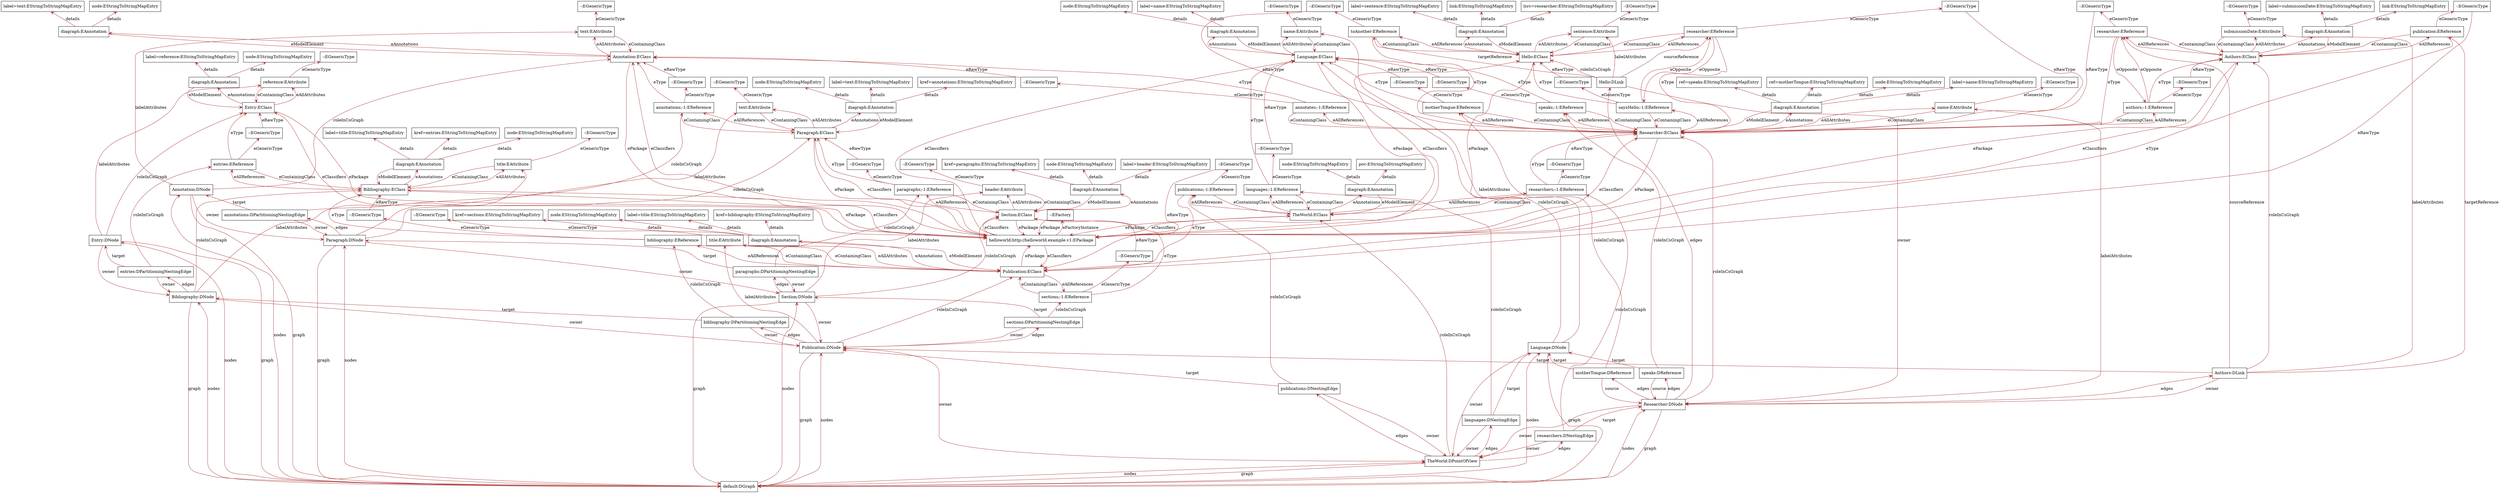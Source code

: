 digraph diagraph {    rankdir=BT  node [shape=box, color=black] 
id23141412 [  shape="box"  label= "default:DGraph" ]
id8302170 [  shape="box"  label= "TheWorld:DPointOfView" ]
id19945951 [  shape="box"  label= "TheWorld:EClass" ]
id5213859 [  shape="box"  label= "diagraph:EAnnotation" ]
id18709978 [  shape="box"  label= "node:EStringToStringMapEntry" ]
id20023635 [  shape="box"  label= "pov:EStringToStringMapEntry" ]
id6575534 [  shape="box"  label= "helloworld;http://helloworld.example.v1:EPackage" ]
id19838750 [  shape="box"  label= "-:EFactory" ]
id19316843 [  shape="box"  label= "languages;-1:EReference" ]
id25420041 [  shape="box"  label= "Language:EClass" ]
id33038992 [  shape="box"  label= "diagraph:EAnnotation" ]
id27604631 [  shape="box"  label= "node:EStringToStringMapEntry" ]
id27469994 [  shape="box"  label= "label=name:EStringToStringMapEntry" ]
id19065033 [  shape="box"  label= "name:EAttribute" ]
id12761323 [  shape="box"  label= "-:EGenericType" ]
id19607627 [  shape="box"  label= "Researcher:EClass" ]
id33185050 [  shape="box"  label= "diagraph:EAnnotation" ]
id32931579 [  shape="box"  label= "node:EStringToStringMapEntry" ]
id700549 [  shape="box"  label= "label=name:EStringToStringMapEntry" ]
id30076111 [  shape="box"  label= "ref=speaks:EStringToStringMapEntry" ]
id25235477 [  shape="box"  label= "ref=motherTongue:EStringToStringMapEntry" ]
id7313359 [  shape="box"  label= "Hello:EClass" ]
id4648746 [  shape="box"  label= "diagraph:EAnnotation" ]
id16772381 [  shape="box"  label= "link:EStringToStringMapEntry" ]
id2633557 [  shape="box"  label= "lsrc=researcher:EStringToStringMapEntry" ]
id3906690 [  shape="box"  label= "label=sentence:EStringToStringMapEntry" ]
id5742980 [  shape="box"  label= "Publication:EClass" ]
id27282736 [  shape="box"  label= "diagraph:EAnnotation" ]
id19637975 [  shape="box"  label= "node:EStringToStringMapEntry" ]
id14069108 [  shape="box"  label= "label=title:EStringToStringMapEntry" ]
id1423840 [  shape="box"  label= "kref=bibliography:EStringToStringMapEntry" ]
id6175440 [  shape="box"  label= "kref=sections:EStringToStringMapEntry" ]
id19723987 [  shape="box"  label= "Section:EClass" ]
id6768254 [  shape="box"  label= "diagraph:EAnnotation" ]
id4536570 [  shape="box"  label= "node:EStringToStringMapEntry" ]
id10464884 [  shape="box"  label= "label=header:EStringToStringMapEntry" ]
id24543902 [  shape="box"  label= "kref=paragraphs:EStringToStringMapEntry" ]
id16828278 [  shape="box"  label= "Paragraph:EClass" ]
id24733257 [  shape="box"  label= "diagraph:EAnnotation" ]
id19547764 [  shape="box"  label= "node:EStringToStringMapEntry" ]
id7832554 [  shape="box"  label= "label=text:EStringToStringMapEntry" ]
id7702079 [  shape="box"  label= "kref=annotations:EStringToStringMapEntry" ]
id2561149 [  shape="box"  label= "Authors:EClass" ]
id29411507 [  shape="box"  label= "diagraph:EAnnotation" ]
id28870041 [  shape="box"  label= "link:EStringToStringMapEntry" ]
id21694431 [  shape="box"  label= "label=submissionDate:EStringToStringMapEntry" ]
id28461256 [  shape="box"  label= "Annotation:EClass" ]
id15847288 [  shape="box"  label= "diagraph:EAnnotation" ]
id23854573 [  shape="box"  label= "node:EStringToStringMapEntry" ]
id15462414 [  shape="box"  label= "label=text:EStringToStringMapEntry" ]
id29909270 [  shape="box"  label= "Bibliography:EClass" ]
id31283416 [  shape="box"  label= "diagraph:EAnnotation" ]
id15982150 [  shape="box"  label= "node:EStringToStringMapEntry" ]
id8776731 [  shape="box"  label= "label=title:EStringToStringMapEntry" ]
id5245418 [  shape="box"  label= "kref=entries:EStringToStringMapEntry" ]
id6162159 [  shape="box"  label= "Entry:EClass" ]
id12248553 [  shape="box"  label= "diagraph:EAnnotation" ]
id4998187 [  shape="box"  label= "node:EStringToStringMapEntry" ]
id17798257 [  shape="box"  label= "label=reference:EStringToStringMapEntry" ]
id644373 [  shape="box"  label= "reference:EAttribute" ]
id31104730 [  shape="box"  label= "-:EGenericType" ]
id6675333 [  shape="box"  label= "title:EAttribute" ]
id32706215 [  shape="box"  label= "-:EGenericType" ]
id32847724 [  shape="box"  label= "entries:EReference" ]
id4650736 [  shape="box"  label= "-:EGenericType" ]
id31649197 [  shape="box"  label= "text:EAttribute" ]
id16664142 [  shape="box"  label= "-:EGenericType" ]
id29458266 [  shape="box"  label= "submissionDate:EAttribute" ]
id28948141 [  shape="box"  label= "-:EGenericType" ]
id24667963 [  shape="box"  label= "publication:EReference" ]
id28309169 [  shape="box"  label= "title:EAttribute" ]
id25698283 [  shape="box"  label= "-:EGenericType" ]
id23919367 [  shape="box"  label= "sections;-1:EReference" ]
id30705996 [  shape="box"  label= "header:EAttribute" ]
id31961965 [  shape="box"  label= "-:EGenericType" ]
id8514003 [  shape="box"  label= "paragraphs;-1:EReference" ]
id18760944 [  shape="box"  label= "text:EAttribute" ]
id11857510 [  shape="box"  label= "-:EGenericType" ]
id4188450 [  shape="box"  label= "annotations;-1:EReference" ]
id9402691 [  shape="box"  label= "-:EGenericType" ]
id23212937 [  shape="box"  label= "-:EGenericType" ]
id2457779 [  shape="box"  label= "-:EGenericType" ]
id23199213 [  shape="box"  label= "bibliography:EReference" ]
id18693853 [  shape="box"  label= "-:EGenericType" ]
id17447266 [  shape="box"  label= "-:EGenericType" ]
id4027479 [  shape="box"  label= "researcher:EReference" ]
id32352163 [  shape="box"  label= "name:EAttribute" ]
id10554704 [  shape="box"  label= "-:EGenericType" ]
id4641925 [  shape="box"  label= "saysHello;-1:EReference" ]
id2790403 [  shape="box"  label= "sentence:EAttribute" ]
id24197364 [  shape="box"  label= "-:EGenericType" ]
id22770667 [  shape="box"  label= "toAnother:EReference" ]
id26795807 [  shape="box"  label= "motherTongue:EReference" ]
id5393177 [  shape="box"  label= "-:EGenericType" ]
id12611877 [  shape="box"  label= "speaks;-1:EReference" ]
id4470681 [  shape="box"  label= "-:EGenericType" ]
id6851307 [  shape="box"  label= "authors;-1:EReference" ]
id10371282 [  shape="box"  label= "-:EGenericType" ]
id28428664 [  shape="box"  label= "annotates;-1:EReference" ]
id19008539 [  shape="box"  label= "-:EGenericType" ]
id4768574 [  shape="box"  label= "-:EGenericType" ]
id17456183 [  shape="box"  label= "-:EGenericType" ]
id19680659 [  shape="box"  label= "researcher:EReference" ]
id26800268 [  shape="box"  label= "-:EGenericType" ]
id30967688 [  shape="box"  label= "-:EGenericType" ]
id11152412 [  shape="box"  label= "-:EGenericType" ]
id8023684 [  shape="box"  label= "researchers;-1:EReference" ]
id3539560 [  shape="box"  label= "-:EGenericType" ]
id9436934 [  shape="box"  label= "publications;-1:EReference" ]
id30934332 [  shape="box"  label= "-:EGenericType" ]
id20955323 [  shape="box"  label= "languages:DNestingEdge" ]
id8801067 [  shape="box"  label= "researchers:DNestingEdge" ]
id11610274 [  shape="box"  label= "publications:DNestingEdge" ]
id2508535 [  shape="box"  label= "Language:DNode" ]
id6129295 [  shape="box"  label= "Researcher:DNode" ]
id14869148 [  shape="box"  label= "Hello:DLink" ]
id25915973 [  shape="box"  label= "Authors:DLink" ]
id33240770 [  shape="box"  label= "speaks:DReference" ]
id29889322 [  shape="box"  label= "motherTongue:DReference" ]
id885623 [  shape="box"  label= "Publication:DNode" ]
id6436242 [  shape="box"  label= "bibliography:DPartitioningNestingEdge" ]
id27985270 [  shape="box"  label= "sections:DPartitioningNestingEdge" ]
id16803043 [  shape="box"  label= "Section:DNode" ]
id15976046 [  shape="box"  label= "paragraphs:DPartitioningNestingEdge" ]
id2773403 [  shape="box"  label= "Paragraph:DNode" ]
id6853776 [  shape="box"  label= "annotations:DPartitioningNestingEdge" ]
id21789789 [  shape="box"  label= "Annotation:DNode" ]
id23659532 [  shape="box"  label= "Bibliography:DNode" ]
id32604499 [  shape="box"  label= "entries:DPartitioningNestingEdge" ]
id24583853 [  shape="box"  label= "Entry:DNode" ]
id23141412 -> id8302170 [color=brown,arrowhead="vee",arrowsize="1" ,label="nodes"];
id8302170 -> id19945951 [color=brown,arrowhead="vee",arrowsize="1" ,label="roleInCsGraph"];
id19945951 -> id5213859 [color=brown,arrowhead="vee",arrowsize="1" ,label="eAnnotations"];
id5213859 -> id18709978 [color=brown,arrowhead="vee",arrowsize="1" ,label="details"];
id5213859 -> id20023635 [color=brown,arrowhead="vee",arrowsize="1" ,label="details"];
id5213859 -> id19945951 [color=brown,arrowhead="vee",arrowsize="1" ,label="eModelElement"];
id19945951 -> id6575534 [color=brown,arrowhead="vee",arrowsize="1" ,label="ePackage"];
id6575534 -> id19838750 [color=brown,arrowhead="vee",arrowsize="1" ,label="eFactoryInstance"];
id19838750 -> id6575534 [color=brown,arrowhead="vee",arrowsize="1" ,label="ePackage"];
id6575534 -> id19945951 [color=brown,arrowhead="vee",arrowsize="1" ,label="eClassifiers"];
id19945951 -> id19316843 [color=brown,arrowhead="vee",arrowsize="1" ,label="eAllReferences"];
id19316843 -> id25420041 [color=brown,arrowhead="vee",arrowsize="1" ,label="eType"];
id25420041 -> id33038992 [color=brown,arrowhead="vee",arrowsize="1" ,label="eAnnotations"];
id33038992 -> id27604631 [color=brown,arrowhead="vee",arrowsize="1" ,label="details"];
id33038992 -> id27469994 [color=brown,arrowhead="vee",arrowsize="1" ,label="details"];
id33038992 -> id25420041 [color=brown,arrowhead="vee",arrowsize="1" ,label="eModelElement"];
id25420041 -> id6575534 [color=brown,arrowhead="vee",arrowsize="1" ,label="ePackage"];
id6575534 -> id25420041 [color=brown,arrowhead="vee",arrowsize="1" ,label="eClassifiers"];
id25420041 -> id19065033 [color=brown,arrowhead="vee",arrowsize="1" ,label="eAllAttributes"];
id19065033 -> id12761323 [color=brown,arrowhead="vee",arrowsize="1" ,label="eGenericType"];
id19065033 -> id25420041 [color=brown,arrowhead="vee",arrowsize="1" ,label="eContainingClass"];
id6575534 -> id19607627 [color=brown,arrowhead="vee",arrowsize="1" ,label="eClassifiers"];
id19607627 -> id33185050 [color=brown,arrowhead="vee",arrowsize="1" ,label="eAnnotations"];
id33185050 -> id32931579 [color=brown,arrowhead="vee",arrowsize="1" ,label="details"];
id33185050 -> id700549 [color=brown,arrowhead="vee",arrowsize="1" ,label="details"];
id33185050 -> id30076111 [color=brown,arrowhead="vee",arrowsize="1" ,label="details"];
id33185050 -> id25235477 [color=brown,arrowhead="vee",arrowsize="1" ,label="details"];
id33185050 -> id19607627 [color=brown,arrowhead="vee",arrowsize="1" ,label="eModelElement"];
id19607627 -> id6575534 [color=brown,arrowhead="vee",arrowsize="1" ,label="ePackage"];
id6575534 -> id7313359 [color=brown,arrowhead="vee",arrowsize="1" ,label="eClassifiers"];
id7313359 -> id4648746 [color=brown,arrowhead="vee",arrowsize="1" ,label="eAnnotations"];
id4648746 -> id16772381 [color=brown,arrowhead="vee",arrowsize="1" ,label="details"];
id4648746 -> id2633557 [color=brown,arrowhead="vee",arrowsize="1" ,label="details"];
id4648746 -> id3906690 [color=brown,arrowhead="vee",arrowsize="1" ,label="details"];
id4648746 -> id7313359 [color=brown,arrowhead="vee",arrowsize="1" ,label="eModelElement"];
id7313359 -> id6575534 [color=brown,arrowhead="vee",arrowsize="1" ,label="ePackage"];
id6575534 -> id5742980 [color=brown,arrowhead="vee",arrowsize="1" ,label="eClassifiers"];
id5742980 -> id27282736 [color=brown,arrowhead="vee",arrowsize="1" ,label="eAnnotations"];
id27282736 -> id19637975 [color=brown,arrowhead="vee",arrowsize="1" ,label="details"];
id27282736 -> id14069108 [color=brown,arrowhead="vee",arrowsize="1" ,label="details"];
id27282736 -> id1423840 [color=brown,arrowhead="vee",arrowsize="1" ,label="details"];
id27282736 -> id6175440 [color=brown,arrowhead="vee",arrowsize="1" ,label="details"];
id27282736 -> id5742980 [color=brown,arrowhead="vee",arrowsize="1" ,label="eModelElement"];
id5742980 -> id6575534 [color=brown,arrowhead="vee",arrowsize="1" ,label="ePackage"];
id6575534 -> id19723987 [color=brown,arrowhead="vee",arrowsize="1" ,label="eClassifiers"];
id19723987 -> id6768254 [color=brown,arrowhead="vee",arrowsize="1" ,label="eAnnotations"];
id6768254 -> id4536570 [color=brown,arrowhead="vee",arrowsize="1" ,label="details"];
id6768254 -> id10464884 [color=brown,arrowhead="vee",arrowsize="1" ,label="details"];
id6768254 -> id24543902 [color=brown,arrowhead="vee",arrowsize="1" ,label="details"];
id6768254 -> id19723987 [color=brown,arrowhead="vee",arrowsize="1" ,label="eModelElement"];
id19723987 -> id6575534 [color=brown,arrowhead="vee",arrowsize="1" ,label="ePackage"];
id6575534 -> id16828278 [color=brown,arrowhead="vee",arrowsize="1" ,label="eClassifiers"];
id16828278 -> id24733257 [color=brown,arrowhead="vee",arrowsize="1" ,label="eAnnotations"];
id24733257 -> id19547764 [color=brown,arrowhead="vee",arrowsize="1" ,label="details"];
id24733257 -> id7832554 [color=brown,arrowhead="vee",arrowsize="1" ,label="details"];
id24733257 -> id7702079 [color=brown,arrowhead="vee",arrowsize="1" ,label="details"];
id24733257 -> id16828278 [color=brown,arrowhead="vee",arrowsize="1" ,label="eModelElement"];
id16828278 -> id6575534 [color=brown,arrowhead="vee",arrowsize="1" ,label="ePackage"];
id6575534 -> id2561149 [color=brown,arrowhead="vee",arrowsize="1" ,label="eClassifiers"];
id2561149 -> id29411507 [color=brown,arrowhead="vee",arrowsize="1" ,label="eAnnotations"];
id29411507 -> id28870041 [color=brown,arrowhead="vee",arrowsize="1" ,label="details"];
id29411507 -> id21694431 [color=brown,arrowhead="vee",arrowsize="1" ,label="details"];
id29411507 -> id2561149 [color=brown,arrowhead="vee",arrowsize="1" ,label="eModelElement"];
id2561149 -> id6575534 [color=brown,arrowhead="vee",arrowsize="1" ,label="ePackage"];
id6575534 -> id28461256 [color=brown,arrowhead="vee",arrowsize="1" ,label="eClassifiers"];
id28461256 -> id15847288 [color=brown,arrowhead="vee",arrowsize="1" ,label="eAnnotations"];
id15847288 -> id23854573 [color=brown,arrowhead="vee",arrowsize="1" ,label="details"];
id15847288 -> id15462414 [color=brown,arrowhead="vee",arrowsize="1" ,label="details"];
id15847288 -> id28461256 [color=brown,arrowhead="vee",arrowsize="1" ,label="eModelElement"];
id28461256 -> id6575534 [color=brown,arrowhead="vee",arrowsize="1" ,label="ePackage"];
id6575534 -> id29909270 [color=brown,arrowhead="vee",arrowsize="1" ,label="eClassifiers"];
id29909270 -> id31283416 [color=brown,arrowhead="vee",arrowsize="1" ,label="eAnnotations"];
id31283416 -> id15982150 [color=brown,arrowhead="vee",arrowsize="1" ,label="details"];
id31283416 -> id8776731 [color=brown,arrowhead="vee",arrowsize="1" ,label="details"];
id31283416 -> id5245418 [color=brown,arrowhead="vee",arrowsize="1" ,label="details"];
id31283416 -> id29909270 [color=brown,arrowhead="vee",arrowsize="1" ,label="eModelElement"];
id29909270 -> id6575534 [color=brown,arrowhead="vee",arrowsize="1" ,label="ePackage"];
id6575534 -> id6162159 [color=brown,arrowhead="vee",arrowsize="1" ,label="eClassifiers"];
id6162159 -> id12248553 [color=brown,arrowhead="vee",arrowsize="1" ,label="eAnnotations"];
id12248553 -> id4998187 [color=brown,arrowhead="vee",arrowsize="1" ,label="details"];
id12248553 -> id17798257 [color=brown,arrowhead="vee",arrowsize="1" ,label="details"];
id12248553 -> id6162159 [color=brown,arrowhead="vee",arrowsize="1" ,label="eModelElement"];
id6162159 -> id6575534 [color=brown,arrowhead="vee",arrowsize="1" ,label="ePackage"];
id6162159 -> id644373 [color=brown,arrowhead="vee",arrowsize="1" ,label="eAllAttributes"];
id644373 -> id31104730 [color=brown,arrowhead="vee",arrowsize="1" ,label="eGenericType"];
id644373 -> id6162159 [color=brown,arrowhead="vee",arrowsize="1" ,label="eContainingClass"];
id29909270 -> id6675333 [color=brown,arrowhead="vee",arrowsize="1" ,label="eAllAttributes"];
id6675333 -> id32706215 [color=brown,arrowhead="vee",arrowsize="1" ,label="eGenericType"];
id6675333 -> id29909270 [color=brown,arrowhead="vee",arrowsize="1" ,label="eContainingClass"];
id29909270 -> id32847724 [color=brown,arrowhead="vee",arrowsize="1" ,label="eAllReferences"];
id32847724 -> id6162159 [color=brown,arrowhead="vee",arrowsize="1" ,label="eType"];
id32847724 -> id4650736 [color=brown,arrowhead="vee",arrowsize="1" ,label="eGenericType"];
id4650736 -> id6162159 [color=brown,arrowhead="vee",arrowsize="1" ,label="eRawType"];
id32847724 -> id29909270 [color=brown,arrowhead="vee",arrowsize="1" ,label="eContainingClass"];
id28461256 -> id31649197 [color=brown,arrowhead="vee",arrowsize="1" ,label="eAllAttributes"];
id31649197 -> id16664142 [color=brown,arrowhead="vee",arrowsize="1" ,label="eGenericType"];
id31649197 -> id28461256 [color=brown,arrowhead="vee",arrowsize="1" ,label="eContainingClass"];
id2561149 -> id29458266 [color=brown,arrowhead="vee",arrowsize="1" ,label="eAllAttributes"];
id29458266 -> id28948141 [color=brown,arrowhead="vee",arrowsize="1" ,label="eGenericType"];
id29458266 -> id2561149 [color=brown,arrowhead="vee",arrowsize="1" ,label="eContainingClass"];
id2561149 -> id24667963 [color=brown,arrowhead="vee",arrowsize="1" ,label="eAllReferences"];
id24667963 -> id5742980 [color=brown,arrowhead="vee",arrowsize="1" ,label="eType"];
id5742980 -> id28309169 [color=brown,arrowhead="vee",arrowsize="1" ,label="eAllAttributes"];
id28309169 -> id25698283 [color=brown,arrowhead="vee",arrowsize="1" ,label="eGenericType"];
id28309169 -> id5742980 [color=brown,arrowhead="vee",arrowsize="1" ,label="eContainingClass"];
id5742980 -> id23919367 [color=brown,arrowhead="vee",arrowsize="1" ,label="eAllReferences"];
id23919367 -> id19723987 [color=brown,arrowhead="vee",arrowsize="1" ,label="eType"];
id19723987 -> id30705996 [color=brown,arrowhead="vee",arrowsize="1" ,label="eAllAttributes"];
id30705996 -> id31961965 [color=brown,arrowhead="vee",arrowsize="1" ,label="eGenericType"];
id30705996 -> id19723987 [color=brown,arrowhead="vee",arrowsize="1" ,label="eContainingClass"];
id19723987 -> id8514003 [color=brown,arrowhead="vee",arrowsize="1" ,label="eAllReferences"];
id8514003 -> id16828278 [color=brown,arrowhead="vee",arrowsize="1" ,label="eType"];
id16828278 -> id18760944 [color=brown,arrowhead="vee",arrowsize="1" ,label="eAllAttributes"];
id18760944 -> id11857510 [color=brown,arrowhead="vee",arrowsize="1" ,label="eGenericType"];
id18760944 -> id16828278 [color=brown,arrowhead="vee",arrowsize="1" ,label="eContainingClass"];
id16828278 -> id4188450 [color=brown,arrowhead="vee",arrowsize="1" ,label="eAllReferences"];
id4188450 -> id28461256 [color=brown,arrowhead="vee",arrowsize="1" ,label="eType"];
id4188450 -> id9402691 [color=brown,arrowhead="vee",arrowsize="1" ,label="eGenericType"];
id9402691 -> id28461256 [color=brown,arrowhead="vee",arrowsize="1" ,label="eRawType"];
id4188450 -> id16828278 [color=brown,arrowhead="vee",arrowsize="1" ,label="eContainingClass"];
id8514003 -> id23212937 [color=brown,arrowhead="vee",arrowsize="1" ,label="eGenericType"];
id23212937 -> id16828278 [color=brown,arrowhead="vee",arrowsize="1" ,label="eRawType"];
id8514003 -> id19723987 [color=brown,arrowhead="vee",arrowsize="1" ,label="eContainingClass"];
id23919367 -> id2457779 [color=brown,arrowhead="vee",arrowsize="1" ,label="eGenericType"];
id2457779 -> id19723987 [color=brown,arrowhead="vee",arrowsize="1" ,label="eRawType"];
id23919367 -> id5742980 [color=brown,arrowhead="vee",arrowsize="1" ,label="eContainingClass"];
id5742980 -> id23199213 [color=brown,arrowhead="vee",arrowsize="1" ,label="eAllReferences"];
id23199213 -> id29909270 [color=brown,arrowhead="vee",arrowsize="1" ,label="eType"];
id23199213 -> id18693853 [color=brown,arrowhead="vee",arrowsize="1" ,label="eGenericType"];
id18693853 -> id29909270 [color=brown,arrowhead="vee",arrowsize="1" ,label="eRawType"];
id23199213 -> id5742980 [color=brown,arrowhead="vee",arrowsize="1" ,label="eContainingClass"];
id24667963 -> id17447266 [color=brown,arrowhead="vee",arrowsize="1" ,label="eGenericType"];
id17447266 -> id5742980 [color=brown,arrowhead="vee",arrowsize="1" ,label="eRawType"];
id24667963 -> id2561149 [color=brown,arrowhead="vee",arrowsize="1" ,label="eContainingClass"];
id2561149 -> id4027479 [color=brown,arrowhead="vee",arrowsize="1" ,label="eAllReferences"];
id4027479 -> id19607627 [color=brown,arrowhead="vee",arrowsize="1" ,label="eType"];
id19607627 -> id32352163 [color=brown,arrowhead="vee",arrowsize="1" ,label="eAllAttributes"];
id32352163 -> id10554704 [color=brown,arrowhead="vee",arrowsize="1" ,label="eGenericType"];
id32352163 -> id19607627 [color=brown,arrowhead="vee",arrowsize="1" ,label="eContainingClass"];
id19607627 -> id4641925 [color=brown,arrowhead="vee",arrowsize="1" ,label="eAllReferences"];
id4641925 -> id7313359 [color=brown,arrowhead="vee",arrowsize="1" ,label="eType"];
id7313359 -> id2790403 [color=brown,arrowhead="vee",arrowsize="1" ,label="eAllAttributes"];
id2790403 -> id24197364 [color=brown,arrowhead="vee",arrowsize="1" ,label="eGenericType"];
id2790403 -> id7313359 [color=brown,arrowhead="vee",arrowsize="1" ,label="eContainingClass"];
id7313359 -> id22770667 [color=brown,arrowhead="vee",arrowsize="1" ,label="eAllReferences"];
id22770667 -> id19607627 [color=brown,arrowhead="vee",arrowsize="1" ,label="eType"];
id19607627 -> id26795807 [color=brown,arrowhead="vee",arrowsize="1" ,label="eAllReferences"];
id26795807 -> id25420041 [color=brown,arrowhead="vee",arrowsize="1" ,label="eType"];
id26795807 -> id5393177 [color=brown,arrowhead="vee",arrowsize="1" ,label="eGenericType"];
id5393177 -> id25420041 [color=brown,arrowhead="vee",arrowsize="1" ,label="eRawType"];
id26795807 -> id19607627 [color=brown,arrowhead="vee",arrowsize="1" ,label="eContainingClass"];
id19607627 -> id12611877 [color=brown,arrowhead="vee",arrowsize="1" ,label="eAllReferences"];
id12611877 -> id25420041 [color=brown,arrowhead="vee",arrowsize="1" ,label="eType"];
id12611877 -> id4470681 [color=brown,arrowhead="vee",arrowsize="1" ,label="eGenericType"];
id4470681 -> id25420041 [color=brown,arrowhead="vee",arrowsize="1" ,label="eRawType"];
id12611877 -> id19607627 [color=brown,arrowhead="vee",arrowsize="1" ,label="eContainingClass"];
id19607627 -> id6851307 [color=brown,arrowhead="vee",arrowsize="1" ,label="eAllReferences"];
id6851307 -> id2561149 [color=brown,arrowhead="vee",arrowsize="1" ,label="eType"];
id6851307 -> id10371282 [color=brown,arrowhead="vee",arrowsize="1" ,label="eGenericType"];
id10371282 -> id2561149 [color=brown,arrowhead="vee",arrowsize="1" ,label="eRawType"];
id6851307 -> id19607627 [color=brown,arrowhead="vee",arrowsize="1" ,label="eContainingClass"];
id19607627 -> id28428664 [color=brown,arrowhead="vee",arrowsize="1" ,label="eAllReferences"];
id28428664 -> id28461256 [color=brown,arrowhead="vee",arrowsize="1" ,label="eType"];
id28428664 -> id19008539 [color=brown,arrowhead="vee",arrowsize="1" ,label="eGenericType"];
id19008539 -> id28461256 [color=brown,arrowhead="vee",arrowsize="1" ,label="eRawType"];
id28428664 -> id19607627 [color=brown,arrowhead="vee",arrowsize="1" ,label="eContainingClass"];
id6851307 -> id4027479 [color=brown,arrowhead="vee",arrowsize="1" ,label="eOpposite"];
id4027479 -> id4768574 [color=brown,arrowhead="vee",arrowsize="1" ,label="eGenericType"];
id4768574 -> id19607627 [color=brown,arrowhead="vee",arrowsize="1" ,label="eRawType"];
id4027479 -> id2561149 [color=brown,arrowhead="vee",arrowsize="1" ,label="eContainingClass"];
id4027479 -> id6851307 [color=brown,arrowhead="vee",arrowsize="1" ,label="eOpposite"];
id22770667 -> id17456183 [color=brown,arrowhead="vee",arrowsize="1" ,label="eGenericType"];
id17456183 -> id19607627 [color=brown,arrowhead="vee",arrowsize="1" ,label="eRawType"];
id22770667 -> id7313359 [color=brown,arrowhead="vee",arrowsize="1" ,label="eContainingClass"];
id7313359 -> id19680659 [color=brown,arrowhead="vee",arrowsize="1" ,label="eAllReferences"];
id19680659 -> id19607627 [color=brown,arrowhead="vee",arrowsize="1" ,label="eType"];
id19680659 -> id26800268 [color=brown,arrowhead="vee",arrowsize="1" ,label="eGenericType"];
id26800268 -> id19607627 [color=brown,arrowhead="vee",arrowsize="1" ,label="eRawType"];
id19680659 -> id7313359 [color=brown,arrowhead="vee",arrowsize="1" ,label="eContainingClass"];
id19680659 -> id4641925 [color=brown,arrowhead="vee",arrowsize="1" ,label="eOpposite"];
id4641925 -> id30967688 [color=brown,arrowhead="vee",arrowsize="1" ,label="eGenericType"];
id30967688 -> id7313359 [color=brown,arrowhead="vee",arrowsize="1" ,label="eRawType"];
id4641925 -> id19607627 [color=brown,arrowhead="vee",arrowsize="1" ,label="eContainingClass"];
id4641925 -> id19680659 [color=brown,arrowhead="vee",arrowsize="1" ,label="eOpposite"];
id19316843 -> id11152412 [color=brown,arrowhead="vee",arrowsize="1" ,label="eGenericType"];
id11152412 -> id25420041 [color=brown,arrowhead="vee",arrowsize="1" ,label="eRawType"];
id19316843 -> id19945951 [color=brown,arrowhead="vee",arrowsize="1" ,label="eContainingClass"];
id19945951 -> id8023684 [color=brown,arrowhead="vee",arrowsize="1" ,label="eAllReferences"];
id8023684 -> id19607627 [color=brown,arrowhead="vee",arrowsize="1" ,label="eType"];
id8023684 -> id3539560 [color=brown,arrowhead="vee",arrowsize="1" ,label="eGenericType"];
id3539560 -> id19607627 [color=brown,arrowhead="vee",arrowsize="1" ,label="eRawType"];
id8023684 -> id19945951 [color=brown,arrowhead="vee",arrowsize="1" ,label="eContainingClass"];
id19945951 -> id9436934 [color=brown,arrowhead="vee",arrowsize="1" ,label="eAllReferences"];
id9436934 -> id5742980 [color=brown,arrowhead="vee",arrowsize="1" ,label="eType"];
id9436934 -> id30934332 [color=brown,arrowhead="vee",arrowsize="1" ,label="eGenericType"];
id30934332 -> id5742980 [color=brown,arrowhead="vee",arrowsize="1" ,label="eRawType"];
id9436934 -> id19945951 [color=brown,arrowhead="vee",arrowsize="1" ,label="eContainingClass"];
id8302170 -> id20955323 [color=brown,arrowhead="vee",arrowsize="1" ,label="edges"];
id20955323 -> id8302170 [color=brown,arrowhead="vee",arrowsize="1" ,label="owner"];
id8302170 -> id8801067 [color=brown,arrowhead="vee",arrowsize="1" ,label="edges"];
id8801067 -> id8302170 [color=brown,arrowhead="vee",arrowsize="1" ,label="owner"];
id8302170 -> id11610274 [color=brown,arrowhead="vee",arrowsize="1" ,label="edges"];
id11610274 -> id8302170 [color=brown,arrowhead="vee",arrowsize="1" ,label="owner"];
id8302170 -> id23141412 [color=brown,arrowhead="vee",arrowsize="1" ,label="graph"];
id23141412 -> id2508535 [color=brown,arrowhead="vee",arrowsize="1" ,label="nodes"];
id2508535 -> id25420041 [color=brown,arrowhead="vee",arrowsize="1" ,label="roleInCsGraph"];
id2508535 -> id19065033 [color=brown,arrowhead="vee",arrowsize="1" ,label="labelAttributes"];
id2508535 -> id8302170 [color=brown,arrowhead="vee",arrowsize="1" ,label="owner"];
id2508535 -> id23141412 [color=brown,arrowhead="vee",arrowsize="1" ,label="graph"];
id23141412 -> id6129295 [color=brown,arrowhead="vee",arrowsize="1" ,label="nodes"];
id6129295 -> id19607627 [color=brown,arrowhead="vee",arrowsize="1" ,label="roleInCsGraph"];
id6129295 -> id32352163 [color=brown,arrowhead="vee",arrowsize="1" ,label="labelAttributes"];
id6129295 -> id8302170 [color=brown,arrowhead="vee",arrowsize="1" ,label="owner"];
id6129295 -> id14869148 [color=brown,arrowhead="vee",arrowsize="1" ,label="edges"];
id14869148 -> id6129295 [color=brown,arrowhead="vee",arrowsize="1" ,label="owner"];
id6129295 -> id25915973 [color=brown,arrowhead="vee",arrowsize="1" ,label="edges"];
id25915973 -> id6129295 [color=brown,arrowhead="vee",arrowsize="1" ,label="owner"];
id6129295 -> id33240770 [color=brown,arrowhead="vee",arrowsize="1" ,label="edges"];
id33240770 -> id12611877 [color=brown,arrowhead="vee",arrowsize="1" ,label="roleInCsGraph"];
id33240770 -> id2508535 [color=brown,arrowhead="vee",arrowsize="1" ,label="target"];
id33240770 -> id6129295 [color=brown,arrowhead="vee",arrowsize="1" ,label="source"];
id6129295 -> id29889322 [color=brown,arrowhead="vee",arrowsize="1" ,label="edges"];
id29889322 -> id26795807 [color=brown,arrowhead="vee",arrowsize="1" ,label="roleInCsGraph"];
id29889322 -> id2508535 [color=brown,arrowhead="vee",arrowsize="1" ,label="target"];
id29889322 -> id6129295 [color=brown,arrowhead="vee",arrowsize="1" ,label="source"];
id6129295 -> id23141412 [color=brown,arrowhead="vee",arrowsize="1" ,label="graph"];
id23141412 -> id885623 [color=brown,arrowhead="vee",arrowsize="1" ,label="nodes"];
id885623 -> id5742980 [color=brown,arrowhead="vee",arrowsize="1" ,label="roleInCsGraph"];
id885623 -> id28309169 [color=brown,arrowhead="vee",arrowsize="1" ,label="labelAttributes"];
id885623 -> id8302170 [color=brown,arrowhead="vee",arrowsize="1" ,label="owner"];
id885623 -> id6436242 [color=brown,arrowhead="vee",arrowsize="1" ,label="edges"];
id6436242 -> id885623 [color=brown,arrowhead="vee",arrowsize="1" ,label="owner"];
id885623 -> id27985270 [color=brown,arrowhead="vee",arrowsize="1" ,label="edges"];
id27985270 -> id885623 [color=brown,arrowhead="vee",arrowsize="1" ,label="owner"];
id885623 -> id23141412 [color=brown,arrowhead="vee",arrowsize="1" ,label="graph"];
id23141412 -> id16803043 [color=brown,arrowhead="vee",arrowsize="1" ,label="nodes"];
id16803043 -> id19723987 [color=brown,arrowhead="vee",arrowsize="1" ,label="roleInCsGraph"];
id16803043 -> id30705996 [color=brown,arrowhead="vee",arrowsize="1" ,label="labelAttributes"];
id16803043 -> id885623 [color=brown,arrowhead="vee",arrowsize="1" ,label="owner"];
id16803043 -> id15976046 [color=brown,arrowhead="vee",arrowsize="1" ,label="edges"];
id15976046 -> id16803043 [color=brown,arrowhead="vee",arrowsize="1" ,label="owner"];
id16803043 -> id23141412 [color=brown,arrowhead="vee",arrowsize="1" ,label="graph"];
id23141412 -> id2773403 [color=brown,arrowhead="vee",arrowsize="1" ,label="nodes"];
id2773403 -> id16828278 [color=brown,arrowhead="vee",arrowsize="1" ,label="roleInCsGraph"];
id2773403 -> id18760944 [color=brown,arrowhead="vee",arrowsize="1" ,label="labelAttributes"];
id2773403 -> id16803043 [color=brown,arrowhead="vee",arrowsize="1" ,label="owner"];
id2773403 -> id6853776 [color=brown,arrowhead="vee",arrowsize="1" ,label="edges"];
id6853776 -> id2773403 [color=brown,arrowhead="vee",arrowsize="1" ,label="owner"];
id2773403 -> id23141412 [color=brown,arrowhead="vee",arrowsize="1" ,label="graph"];
id23141412 -> id21789789 [color=brown,arrowhead="vee",arrowsize="1" ,label="nodes"];
id21789789 -> id28461256 [color=brown,arrowhead="vee",arrowsize="1" ,label="roleInCsGraph"];
id21789789 -> id31649197 [color=brown,arrowhead="vee",arrowsize="1" ,label="labelAttributes"];
id21789789 -> id2773403 [color=brown,arrowhead="vee",arrowsize="1" ,label="owner"];
id21789789 -> id23141412 [color=brown,arrowhead="vee",arrowsize="1" ,label="graph"];
id23141412 -> id23659532 [color=brown,arrowhead="vee",arrowsize="1" ,label="nodes"];
id23659532 -> id29909270 [color=brown,arrowhead="vee",arrowsize="1" ,label="roleInCsGraph"];
id23659532 -> id6675333 [color=brown,arrowhead="vee",arrowsize="1" ,label="labelAttributes"];
id23659532 -> id885623 [color=brown,arrowhead="vee",arrowsize="1" ,label="owner"];
id23659532 -> id32604499 [color=brown,arrowhead="vee",arrowsize="1" ,label="edges"];
id32604499 -> id23659532 [color=brown,arrowhead="vee",arrowsize="1" ,label="owner"];
id23659532 -> id23141412 [color=brown,arrowhead="vee",arrowsize="1" ,label="graph"];
id23141412 -> id24583853 [color=brown,arrowhead="vee",arrowsize="1" ,label="nodes"];
id24583853 -> id6162159 [color=brown,arrowhead="vee",arrowsize="1" ,label="roleInCsGraph"];
id24583853 -> id644373 [color=brown,arrowhead="vee",arrowsize="1" ,label="labelAttributes"];
id24583853 -> id23659532 [color=brown,arrowhead="vee",arrowsize="1" ,label="owner"];
id24583853 -> id23141412 [color=brown,arrowhead="vee",arrowsize="1" ,label="graph"];
id32604499 -> id32847724 [color=brown,arrowhead="vee",arrowsize="1" ,label="roleInCsGraph"];
id32604499 -> id24583853 [color=brown,arrowhead="vee",arrowsize="1" ,label="target"];
id6853776 -> id4188450 [color=brown,arrowhead="vee",arrowsize="1" ,label="roleInCsGraph"];
id6853776 -> id21789789 [color=brown,arrowhead="vee",arrowsize="1" ,label="target"];
id15976046 -> id8514003 [color=brown,arrowhead="vee",arrowsize="1" ,label="roleInCsGraph"];
id15976046 -> id2773403 [color=brown,arrowhead="vee",arrowsize="1" ,label="target"];
id27985270 -> id23919367 [color=brown,arrowhead="vee",arrowsize="1" ,label="roleInCsGraph"];
id27985270 -> id16803043 [color=brown,arrowhead="vee",arrowsize="1" ,label="target"];
id6436242 -> id23199213 [color=brown,arrowhead="vee",arrowsize="1" ,label="roleInCsGraph"];
id6436242 -> id23659532 [color=brown,arrowhead="vee",arrowsize="1" ,label="target"];
id25915973 -> id2561149 [color=brown,arrowhead="vee",arrowsize="1" ,label="roleInCsGraph"];
id25915973 -> id885623 [color=brown,arrowhead="vee",arrowsize="1" ,label="target"];
id25915973 -> id24667963 [color=brown,arrowhead="vee",arrowsize="1" ,label="targetReference"];
id25915973 -> id29458266 [color=brown,arrowhead="vee",arrowsize="1" ,label="labelAttributes"];
id25915973 -> id4027479 [color=brown,arrowhead="vee",arrowsize="1" ,label="sourceReference"];
id14869148 -> id7313359 [color=brown,arrowhead="vee",arrowsize="1" ,label="roleInCsGraph"];
id14869148 -> id22770667 [color=brown,arrowhead="vee",arrowsize="1" ,label="targetReference"];
id14869148 -> id2790403 [color=brown,arrowhead="vee",arrowsize="1" ,label="labelAttributes"];
id14869148 -> id19680659 [color=brown,arrowhead="vee",arrowsize="1" ,label="sourceReference"];
id11610274 -> id9436934 [color=brown,arrowhead="vee",arrowsize="1" ,label="roleInCsGraph"];
id11610274 -> id885623 [color=brown,arrowhead="vee",arrowsize="1" ,label="target"];
id8801067 -> id8023684 [color=brown,arrowhead="vee",arrowsize="1" ,label="roleInCsGraph"];
id8801067 -> id6129295 [color=brown,arrowhead="vee",arrowsize="1" ,label="target"];
id20955323 -> id19316843 [color=brown,arrowhead="vee",arrowsize="1" ,label="roleInCsGraph"];
id20955323 -> id2508535 [color=brown,arrowhead="vee",arrowsize="1" ,label="target"];
}
